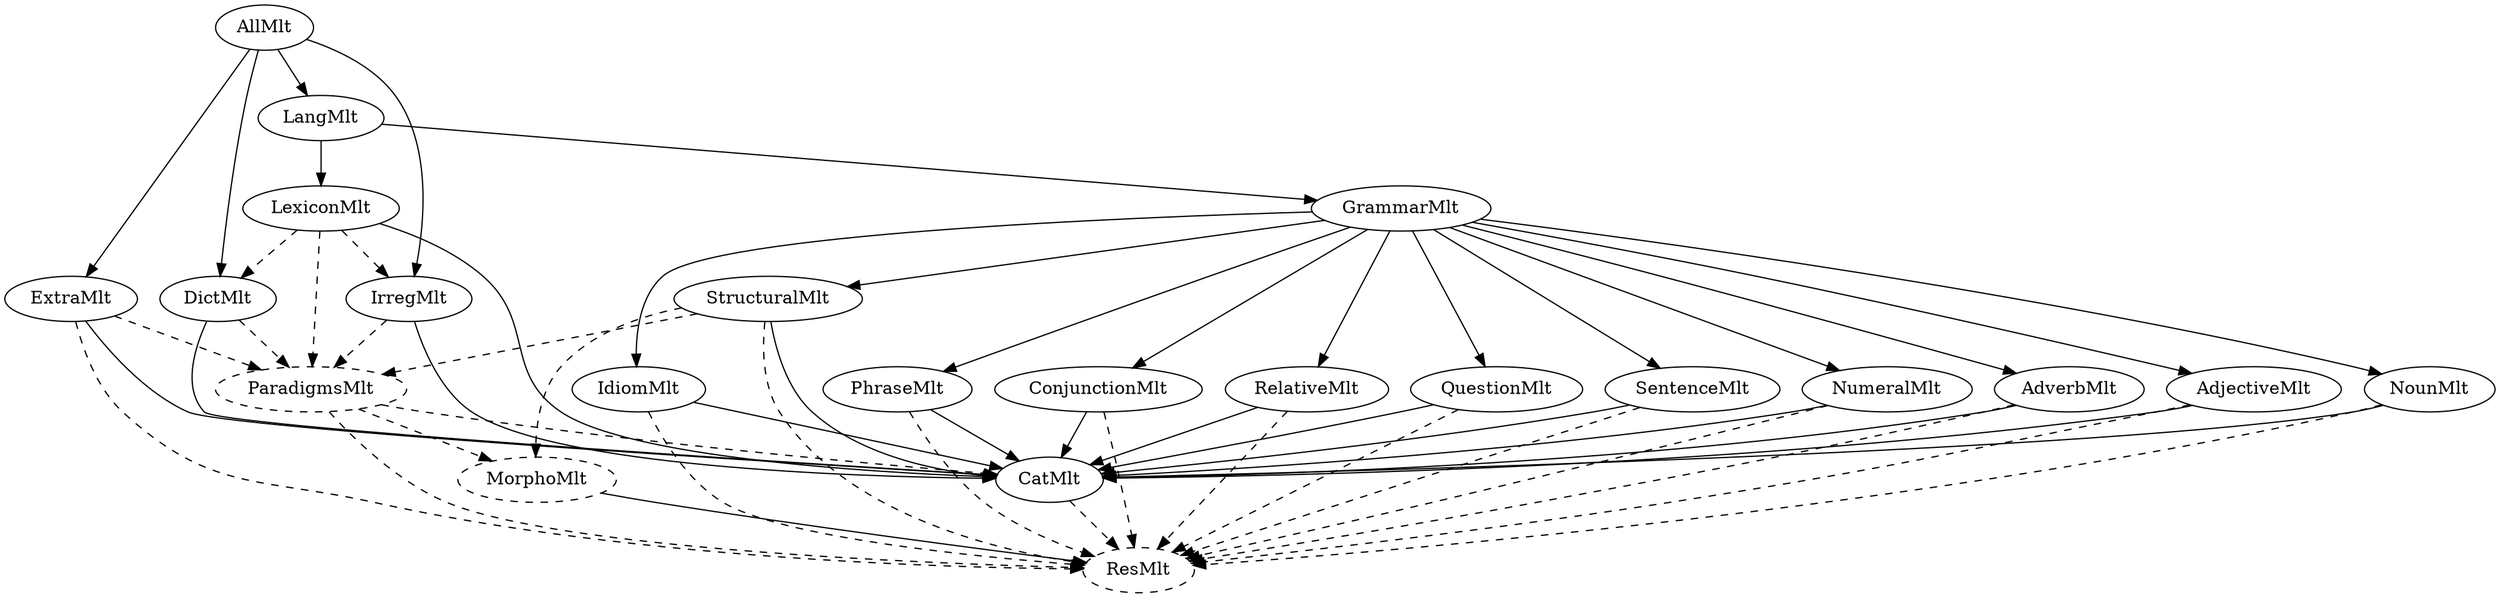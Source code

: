 digraph {
AllMlt [ style = "solid", shape = "ellipse" ]
ExtraMlt [ style = "solid", shape = "ellipse" ]
LangMlt [ style = "solid", shape = "ellipse" ]
LexiconMlt [ style = "solid", shape = "ellipse" ]
DictMlt [ style = "solid", shape = "ellipse" ]
IrregMlt [ style = "solid", shape = "ellipse" ]
GrammarMlt [ style = "solid", shape = "ellipse" ]
IdiomMlt [ style = "solid", shape = "ellipse" ]
StructuralMlt [ style = "solid", shape = "ellipse" ]
ParadigmsMlt [ style = "dashed", shape = "ellipse" ]
MorphoMlt [ style = "dashed", shape = "ellipse" ]
PhraseMlt [ style = "solid", shape = "ellipse" ]
ConjunctionMlt [ style = "solid", shape = "ellipse" ]
RelativeMlt [ style = "solid", shape = "ellipse" ]
QuestionMlt [ style = "solid", shape = "ellipse" ]
SentenceMlt [ style = "solid", shape = "ellipse" ]
NumeralMlt [ style = "solid", shape = "ellipse" ]
AdverbMlt [ style = "solid", shape = "ellipse" ]
AdjectiveMlt [ style = "solid", shape = "ellipse" ]
NounMlt [ style = "solid", shape = "ellipse" ]
CatMlt [ style = "solid", shape = "ellipse" ]
ResMlt [ style = "dashed", shape = "ellipse" ]
AllMlt -> LangMlt [ style = "solid" ]
AllMlt -> DictMlt [ style = "solid" ]
AllMlt -> IrregMlt [ style = "solid" ]
AllMlt -> ExtraMlt [ style = "solid" ]
ExtraMlt -> CatMlt [ style = "solid" ]
ExtraMlt -> ResMlt [ style = "dashed" ]
ExtraMlt -> ParadigmsMlt [ style = "dashed" ]
LangMlt -> GrammarMlt [ style = "solid" ]
LangMlt -> LexiconMlt [ style = "solid" ]
LexiconMlt -> CatMlt [ style = "solid" ]
LexiconMlt -> ParadigmsMlt [ style = "dashed" ]
LexiconMlt -> IrregMlt [ style = "dashed" ]
LexiconMlt -> DictMlt [ style = "dashed" ]
DictMlt -> CatMlt [ style = "solid" ]
DictMlt -> ParadigmsMlt [ style = "dashed" ]
IrregMlt -> CatMlt [ style = "solid" ]
IrregMlt -> ParadigmsMlt [ style = "dashed" ]
GrammarMlt -> NounMlt [ style = "solid" ]
GrammarMlt -> AdjectiveMlt [ style = "solid" ]
GrammarMlt -> AdverbMlt [ style = "solid" ]
GrammarMlt -> NumeralMlt [ style = "solid" ]
GrammarMlt -> SentenceMlt [ style = "solid" ]
GrammarMlt -> QuestionMlt [ style = "solid" ]
GrammarMlt -> RelativeMlt [ style = "solid" ]
GrammarMlt -> ConjunctionMlt [ style = "solid" ]
GrammarMlt -> PhraseMlt [ style = "solid" ]
GrammarMlt -> StructuralMlt [ style = "solid" ]
GrammarMlt -> IdiomMlt [ style = "solid" ]
IdiomMlt -> CatMlt [ style = "solid" ]
IdiomMlt -> ResMlt [ style = "dashed" ]
StructuralMlt -> CatMlt [ style = "solid" ]
StructuralMlt -> MorphoMlt [ style = "dashed" ]
StructuralMlt -> ResMlt [ style = "dashed" ]
StructuralMlt -> ParadigmsMlt [ style = "dashed" ]
ParadigmsMlt -> MorphoMlt [ style = "dashed" ]
ParadigmsMlt -> ResMlt [ style = "dashed" ]
ParadigmsMlt -> CatMlt [ style = "dashed" ]
MorphoMlt -> ResMlt [ style = "solid" ]
PhraseMlt -> CatMlt [ style = "solid" ]
PhraseMlt -> ResMlt [ style = "dashed" ]
ConjunctionMlt -> CatMlt [ style = "solid" ]
ConjunctionMlt -> ResMlt [ style = "dashed" ]
RelativeMlt -> CatMlt [ style = "solid" ]
RelativeMlt -> ResMlt [ style = "dashed" ]
QuestionMlt -> CatMlt [ style = "solid" ]
QuestionMlt -> ResMlt [ style = "dashed" ]
SentenceMlt -> CatMlt [ style = "solid" ]
SentenceMlt -> ResMlt [ style = "dashed" ]
NumeralMlt -> CatMlt [ style = "solid" ]
NumeralMlt -> ResMlt [ style = "dashed" ]
AdverbMlt -> CatMlt [ style = "solid" ]
AdverbMlt -> ResMlt [ style = "dashed" ]
AdjectiveMlt -> CatMlt [ style = "solid" ]
AdjectiveMlt -> ResMlt [ style = "dashed" ]
NounMlt -> CatMlt [ style = "solid" ]
NounMlt -> ResMlt [ style = "dashed" ]
CatMlt -> ResMlt [ style = "dashed" ]
}
